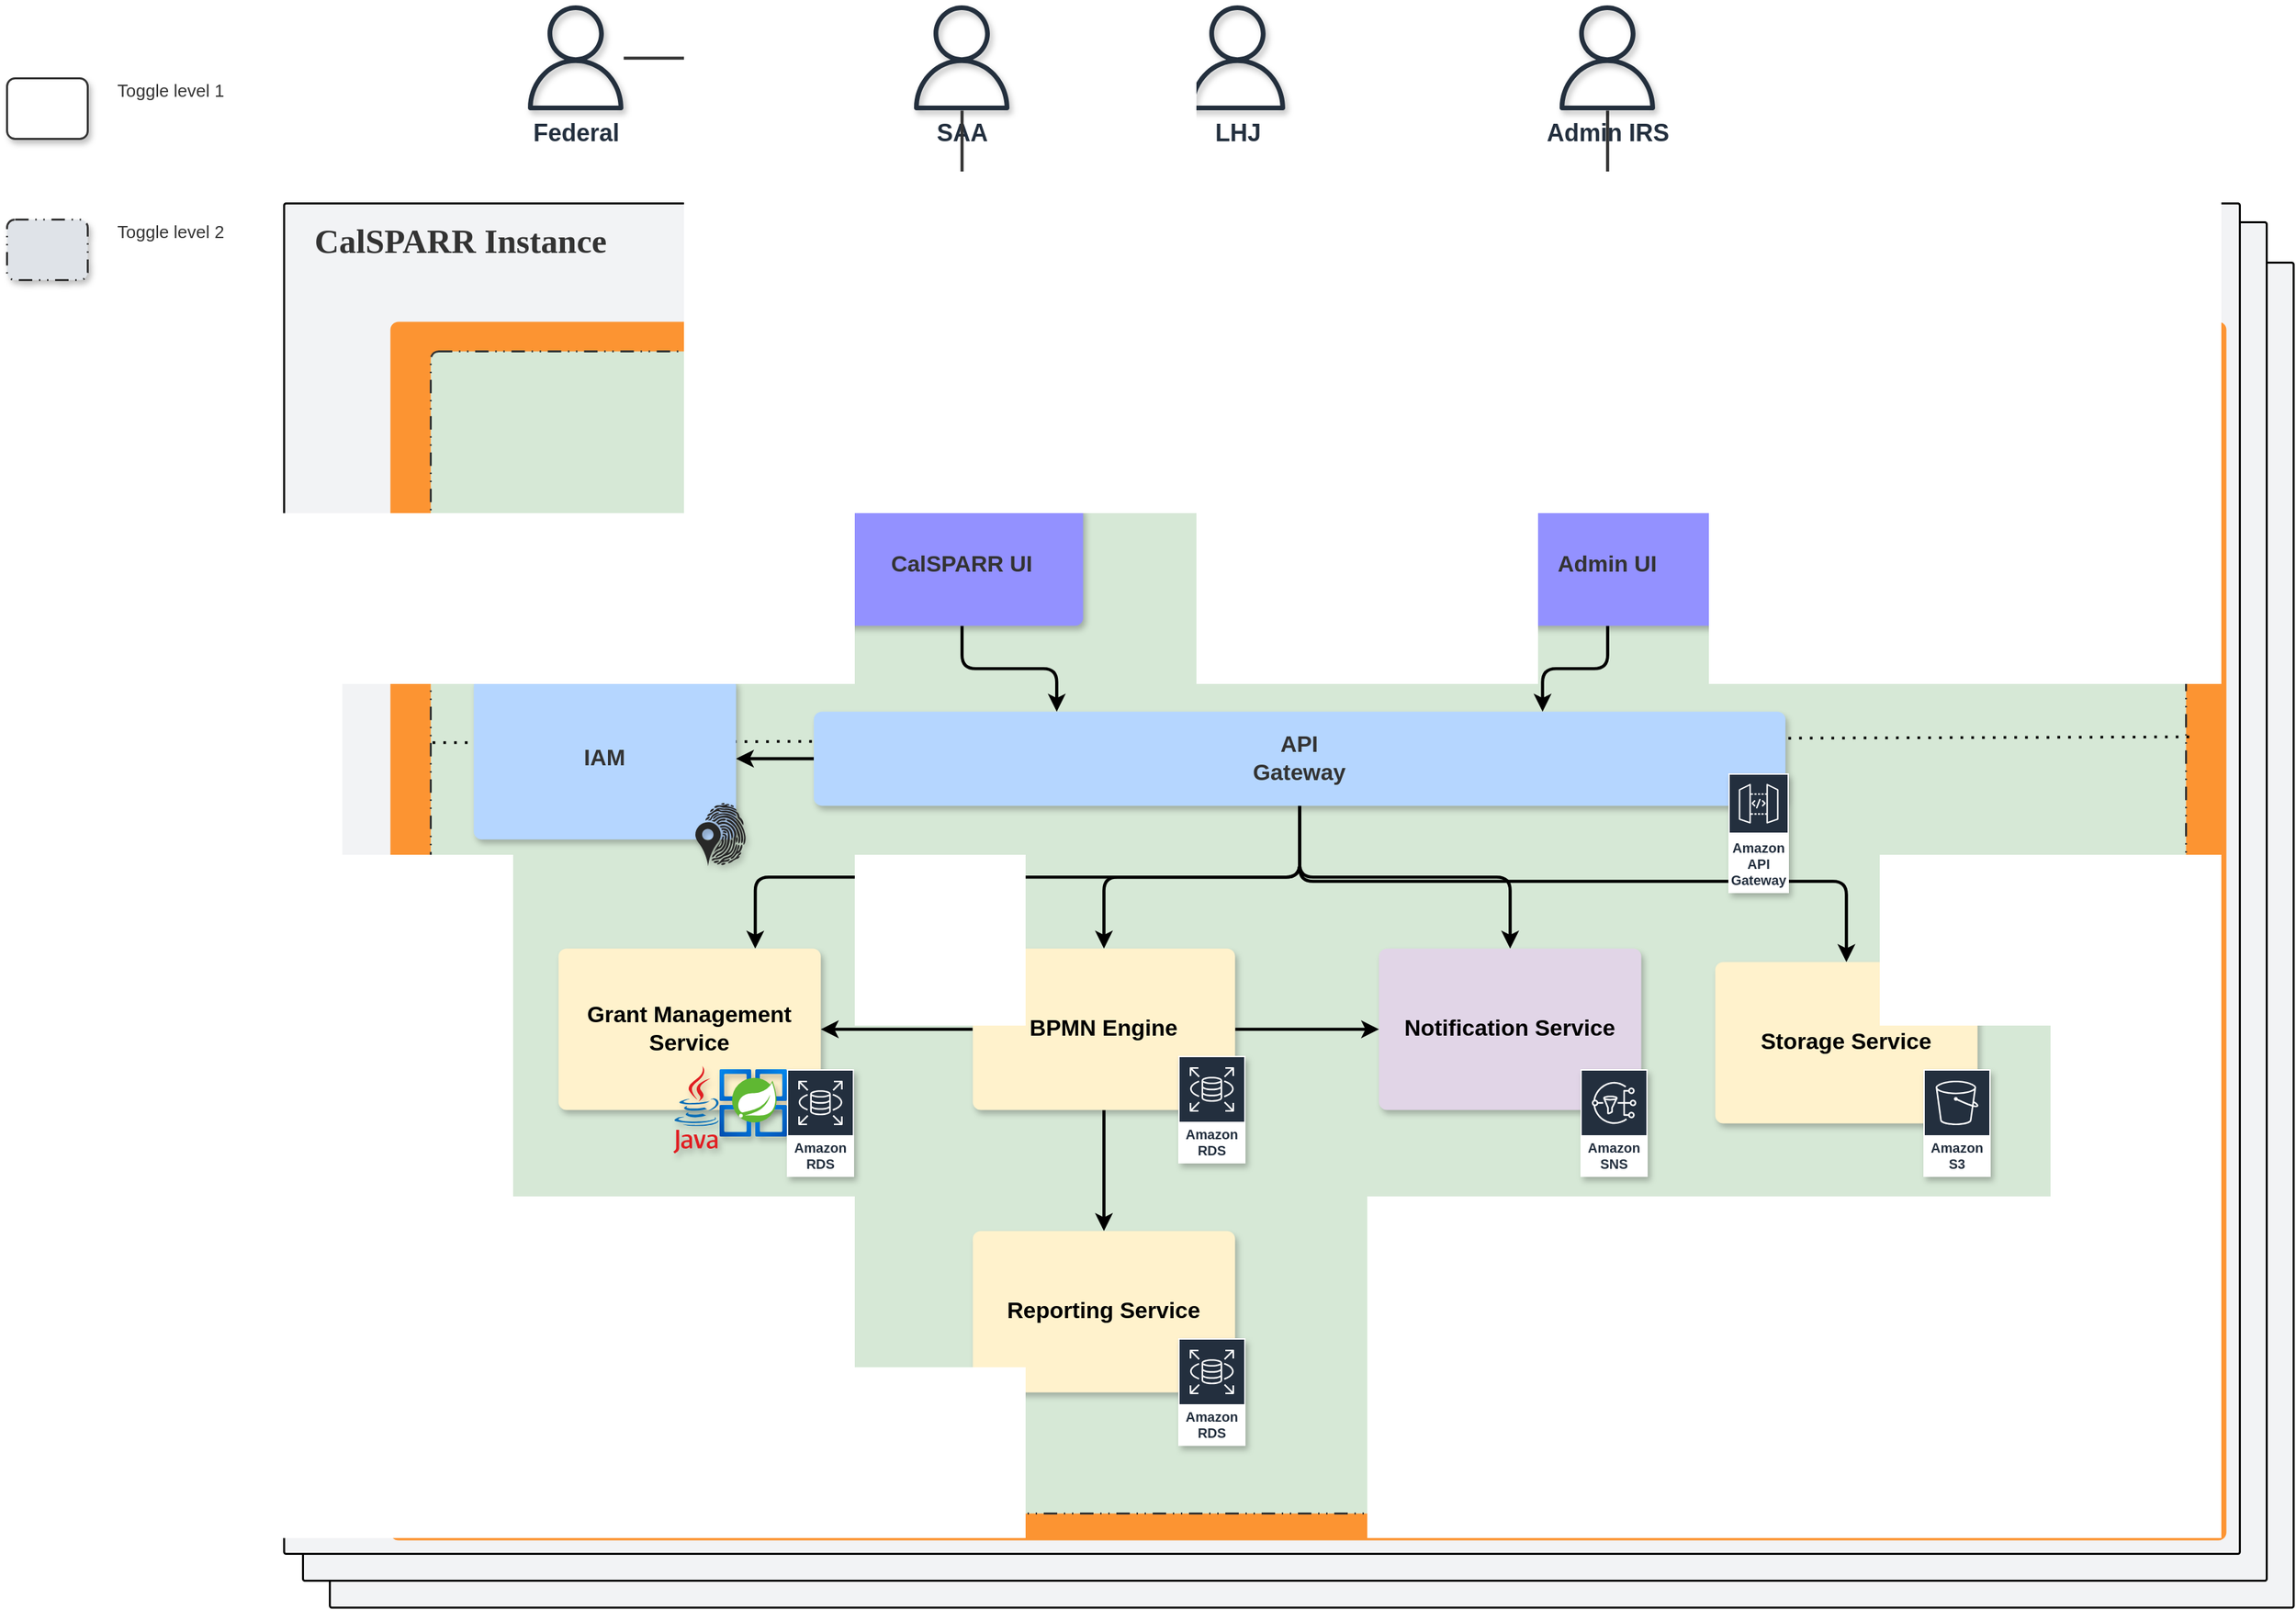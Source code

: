 <mxfile version="20.8.13" type="github">
  <diagram name="Page-1" id="ZL9llnMIiDAoYE5cNbjL">
    <mxGraphModel dx="2760" dy="1587" grid="1" gridSize="10" guides="1" tooltips="1" connect="1" arrows="1" fold="1" page="1" pageScale="1" pageWidth="850" pageHeight="1100" math="0" shadow="0">
      <root>
        <mxCell id="0" />
        <mxCell id="1" parent="0" />
        <mxCell id="P8g401ghQ22w53UVM1DY-1" value="" style="html=1;overflow=block;blockSpacing=1;whiteSpace=wrap;fontSize=13;spacing=3.8;verticalAlign=top;strokeOpacity=100;fillOpacity=100;rounded=1;absoluteArcSize=1;arcSize=3;fillColor=#f2f3f5;strokeWidth=1.5;lucidId=pVvWxk0Ia~Pk;" parent="1" vertex="1">
          <mxGeometry x="360" y="550" width="1460" height="1000" as="geometry" />
        </mxCell>
        <UserObject label="" id="P8g401ghQ22w53UVM1DY-2">
          <mxCell style="html=1;overflow=block;blockSpacing=1;whiteSpace=wrap;fontSize=13;align=center;spacing=3.8;strokeColor=#333333;strokeOpacity=100;fillOpacity=100;rounded=1;absoluteArcSize=1;arcSize=12;shadow=1;fillColor=#ffffff;strokeWidth=1.5;lucidId=IPwWHGdw2nao;" parent="1" vertex="1">
            <mxGeometry x="120" y="413" width="60" height="45" as="geometry" />
          </mxCell>
        </UserObject>
        <mxCell id="P8g401ghQ22w53UVM1DY-3" value="Toggle level 2" style="html=1;overflow=block;blockSpacing=1;whiteSpace=wrap;fontSize=13;fontColor=#333333;align=center;spacing=3.8;strokeOpacity=0;fillOpacity=0;rounded=1;absoluteArcSize=1;arcSize=12;fillColor=#ffffff;strokeWidth=0.8;lucidId=yLwWw0UdMnoo;" parent="1" vertex="1">
          <mxGeometry x="197" y="512" width="90" height="30" as="geometry" />
        </mxCell>
        <UserObject label="" id="P8g401ghQ22w53UVM1DY-4">
          <mxCell style="html=1;overflow=block;blockSpacing=1;whiteSpace=wrap;fontSize=13;align=center;spacing=3.8;strokeColor=#333333;strokeOpacity=100;fillOpacity=100;rounded=1;absoluteArcSize=1;arcSize=12;shadow=1;fillColor=#dfe3e8;dashed=1;fixDash=1;dashPattern=10 5 1 5 1 5;strokeWidth=1.5;lucidId=MPwWRym5K77E;" parent="1" vertex="1">
            <mxGeometry x="120" y="518" width="60" height="45" as="geometry" />
          </mxCell>
        </UserObject>
        <mxCell id="P8g401ghQ22w53UVM1DY-5" value="Toggle level 1" style="html=1;overflow=block;blockSpacing=1;whiteSpace=wrap;fontSize=13;fontColor=#333333;align=center;spacing=3.8;strokeOpacity=0;fillOpacity=0;rounded=1;absoluteArcSize=1;arcSize=12;fillColor=#ffffff;strokeWidth=0.8;lucidId=hQwWpazRpdXx;" parent="1" vertex="1">
          <mxGeometry x="197" y="407" width="90" height="30" as="geometry" />
        </mxCell>
        <mxCell id="P8g401ghQ22w53UVM1DY-6" value="CalSPARR Instance" style="html=1;overflow=block;blockSpacing=1;whiteSpace=wrap;fontSize=25.2;fontFamily=Liberation Serif;fontColor=#333333;fontStyle=1;align=center;spacing=3.8;strokeOpacity=0;fillOpacity=0;rounded=1;absoluteArcSize=1;arcSize=12;fillColor=#ffffff;strokeWidth=0.8;lucidId=6a1sIL9D6leS;" parent="1" vertex="1">
          <mxGeometry x="347" y="511" width="285" height="80" as="geometry" />
        </mxCell>
        <mxCell id="P8g401ghQ22w53UVM1DY-7" value="" style="html=1;overflow=block;blockSpacing=1;whiteSpace=wrap;fontSize=13;align=center;spacing=9;strokeOpacity=0;fillOpacity=100;rounded=1;absoluteArcSize=1;arcSize=12;fillColor=#fc9432;strokeWidth=1.5;lucidId=ac1sf3zzMqV4;" parent="1" vertex="1">
          <mxGeometry x="437" y="610" width="1260" height="784" as="geometry" />
        </mxCell>
        <mxCell id="P8g401ghQ22w53UVM1DY-8" value="" style="html=1;overflow=block;blockSpacing=1;whiteSpace=wrap;fontSize=13;align=center;spacing=9;strokeColor=#333333;strokeOpacity=100;fillOpacity=100;rounded=1;absoluteArcSize=1;arcSize=12;fillColor=#d6e8d6;dashed=1;fixDash=1;dashPattern=10 5 1 5 1 5;strokeWidth=1.5;lucidId=_x1s2IHNr.kk;" parent="1" vertex="1">
          <mxGeometry x="467" y="632" width="1200" height="735" as="geometry" />
        </mxCell>
        <mxCell id="P8g401ghQ22w53UVM1DY-9" value="" style="html=1;overflow=block;blockSpacing=1;whiteSpace=wrap;shape=image;fontSize=13;spacing=0;strokeColor=none;strokeOpacity=100;strokeWidth=0;image=https://images.lucid.app/images/02ca23be-feb2-4278-98da-d539b7ae8bde/content;imageAspect=0;lucidId=_A1sTdQJRkO_;" parent="1" vertex="1">
          <mxGeometry x="467" y="632" width="152" height="80" as="geometry" />
        </mxCell>
        <mxCell id="P8g401ghQ22w53UVM1DY-10" value="CalSPARR Instance" style="html=1;overflow=block;blockSpacing=1;whiteSpace=wrap;fontSize=25.2;fontFamily=Liberation Serif;fontColor=#333333;fontStyle=1;align=center;spacing=3.8;strokeOpacity=0;fillOpacity=0;rounded=1;absoluteArcSize=1;arcSize=12;fillColor=#ffffff;strokeWidth=0.8;lucidId=FE1sSeY4hIWB;" parent="1" vertex="1">
          <mxGeometry x="1064" y="999" width="285" height="80" as="geometry" />
        </mxCell>
        <mxCell id="P8g401ghQ22w53UVM1DY-11" value="" style="html=1;overflow=block;blockSpacing=1;whiteSpace=wrap;fontSize=13;align=center;spacing=9;strokeOpacity=0;fillOpacity=100;rounded=1;absoluteArcSize=1;arcSize=12;fillColor=#fc9432;strokeWidth=1.5;lucidId=FE1svdnCz8G0;" parent="1" vertex="1">
          <mxGeometry x="419" y="599" width="1260" height="784" as="geometry" />
        </mxCell>
        <mxCell id="P8g401ghQ22w53UVM1DY-12" value="" style="html=1;overflow=block;blockSpacing=1;whiteSpace=wrap;fontSize=13;align=center;spacing=9;strokeColor=#333333;strokeOpacity=100;fillOpacity=100;rounded=1;absoluteArcSize=1;arcSize=12;fillColor=#d6e8d6;dashed=1;fixDash=1;dashPattern=10 5 1 5 1 5;strokeWidth=1.5;lucidId=FE1smRVR9KFN;" parent="1" vertex="1">
          <mxGeometry x="449" y="621" width="1200" height="735" as="geometry" />
        </mxCell>
        <mxCell id="P8g401ghQ22w53UVM1DY-13" value="" style="html=1;overflow=block;blockSpacing=1;whiteSpace=wrap;shape=image;fontSize=13;spacing=0;strokeColor=none;strokeOpacity=100;strokeWidth=0;image=https://images.lucid.app/images/02ca23be-feb2-4278-98da-d539b7ae8bde/content;imageAspect=0;lucidId=FE1s4Scfv~X7;" parent="1" vertex="1">
          <mxGeometry x="1174" y="1080" width="152" height="80" as="geometry" />
        </mxCell>
        <mxCell id="P8g401ghQ22w53UVM1DY-14" value="" style="html=1;overflow=block;blockSpacing=1;whiteSpace=wrap;fontSize=13;spacing=3.8;verticalAlign=top;strokeOpacity=100;fillOpacity=100;rounded=1;absoluteArcSize=1;arcSize=3;fillColor=#f2f3f5;strokeWidth=1.5;lucidId=GE1sbn~6YMK8;strokeColor=default;" parent="1" vertex="1">
          <mxGeometry x="340" y="520" width="1460" height="1010" as="geometry" />
        </mxCell>
        <mxCell id="5twyUhNr-_iRadOsDW5a-31" value="" style="html=1;overflow=block;blockSpacing=1;whiteSpace=wrap;fontSize=13;spacing=3.8;verticalAlign=top;strokeOpacity=100;fillOpacity=100;rounded=1;absoluteArcSize=1;arcSize=3;fillColor=#f2f3f5;strokeWidth=1.5;lucidId=GE1sbn~6YMK8;strokeColor=default;" vertex="1" parent="1">
          <mxGeometry x="326" y="506" width="1454" height="1004" as="geometry" />
        </mxCell>
        <mxCell id="P8g401ghQ22w53UVM1DY-15" value="CalSPARR Instance" style="html=1;overflow=block;blockSpacing=1;whiteSpace=wrap;fontSize=25.2;fontFamily=Liberation Serif;fontColor=#333333;fontStyle=1;align=center;spacing=3.8;strokeOpacity=0;fillOpacity=0;rounded=1;absoluteArcSize=1;arcSize=12;fillColor=#ffffff;strokeWidth=0.8;lucidId=GE1sdZSpmYuS;" parent="1" vertex="1">
          <mxGeometry x="315" y="495" width="285" height="80" as="geometry" />
        </mxCell>
        <mxCell id="P8g401ghQ22w53UVM1DY-16" value="" style="html=1;overflow=block;blockSpacing=1;whiteSpace=wrap;fontSize=13;align=center;spacing=9;strokeOpacity=0;fillOpacity=100;rounded=1;absoluteArcSize=1;arcSize=12;fillColor=#fc9432;strokeWidth=1.5;lucidId=GE1s40FGS-a-;" parent="1" vertex="1">
          <mxGeometry x="405" y="594" width="1365" height="906" as="geometry" />
        </mxCell>
        <mxCell id="P8g401ghQ22w53UVM1DY-17" value="" style="html=1;overflow=block;blockSpacing=1;whiteSpace=wrap;fontSize=13;align=center;spacing=9;strokeColor=#333333;strokeOpacity=100;fillOpacity=100;rounded=1;absoluteArcSize=1;arcSize=12;fillColor=#d6e8d6;dashed=1;fixDash=1;dashPattern=10 5 1 5 1 5;strokeWidth=1.5;lucidId=GE1s.uU24fmw;" parent="1" vertex="1">
          <mxGeometry x="435" y="616" width="1305" height="864" as="geometry" />
        </mxCell>
        <mxCell id="P8g401ghQ22w53UVM1DY-18" value="" style="html=1;overflow=block;blockSpacing=1;whiteSpace=wrap;shape=image;fontSize=13;spacing=0;strokeColor=none;strokeOpacity=100;strokeWidth=0;image=https://images.lucid.app/images/02ca23be-feb2-4278-98da-d539b7ae8bde/content;imageAspect=0;lucidId=GE1shDNeNhdT;" parent="1" vertex="1">
          <mxGeometry x="435" y="616" width="152" height="80" as="geometry" />
        </mxCell>
        <mxCell id="5twyUhNr-_iRadOsDW5a-37" style="edgeStyle=orthogonalEdgeStyle;rounded=1;orthogonalLoop=1;jettySize=auto;html=1;entryX=0;entryY=0.75;entryDx=0;entryDy=0;fontSize=18;strokeWidth=2.3;" edge="1" parent="1" source="P8g401ghQ22w53UVM1DY-22" target="5twyUhNr-_iRadOsDW5a-6">
          <mxGeometry relative="1" as="geometry" />
        </mxCell>
        <mxCell id="P8g401ghQ22w53UVM1DY-22" value="CalSPARR UI" style="html=1;overflow=block;blockSpacing=1;whiteSpace=wrap;fontSize=16.8;fontColor=#333333;fontStyle=1;align=center;spacing=9;strokeOpacity=0;fillOpacity=100;rounded=1;absoluteArcSize=1;arcSize=12;fillColor=#9391ff;strokeWidth=1.5;lucidId=pS1seb5MG7tP;glass=0;shadow=1;" parent="1" vertex="1">
          <mxGeometry x="740" y="730" width="180" height="90" as="geometry" />
        </mxCell>
        <mxCell id="5twyUhNr-_iRadOsDW5a-38" style="edgeStyle=orthogonalEdgeStyle;rounded=1;orthogonalLoop=1;jettySize=auto;html=1;entryX=0;entryY=0.25;entryDx=0;entryDy=0;strokeWidth=2.3;fontSize=18;" edge="1" parent="1" source="P8g401ghQ22w53UVM1DY-23" target="5twyUhNr-_iRadOsDW5a-6">
          <mxGeometry relative="1" as="geometry" />
        </mxCell>
        <mxCell id="P8g401ghQ22w53UVM1DY-23" value="Admin UI" style="html=1;overflow=block;blockSpacing=1;whiteSpace=wrap;fontSize=16.8;fontColor=#333333;fontStyle=1;align=center;spacing=9;strokeOpacity=0;fillOpacity=100;rounded=1;absoluteArcSize=1;arcSize=12;fillColor=#9391ff;strokeWidth=1.5;lucidId=0S1shmtyHcHt;glass=0;shadow=1;" parent="1" vertex="1">
          <mxGeometry x="1220" y="730" width="180" height="90" as="geometry" />
        </mxCell>
        <mxCell id="P8g401ghQ22w53UVM1DY-25" value="" style="html=1;jettySize=18;whiteSpace=wrap;fontSize=13;strokeColor=#333333;strokeOpacity=100;strokeWidth=2.3;rounded=1;arcSize=24;edgeStyle=orthogonalEdgeStyle;startArrow=none;endArrow=block;endFill=1;entryX=0.5;entryY=0;lucidId=QT1ssNFayG2.;entryDx=0;entryDy=0;" parent="1" source="5twyUhNr-_iRadOsDW5a-1" target="P8g401ghQ22w53UVM1DY-23" edge="1">
          <mxGeometry width="100" height="100" relative="1" as="geometry">
            <Array as="points">
              <mxPoint x="1310" y="570" />
              <mxPoint x="1310" y="570" />
            </Array>
          </mxGeometry>
        </mxCell>
        <mxCell id="P8g401ghQ22w53UVM1DY-27" value="" style="html=1;jettySize=18;whiteSpace=wrap;fontSize=13;strokeColor=#333333;strokeOpacity=100;strokeWidth=2.3;rounded=1;arcSize=24;edgeStyle=orthogonalEdgeStyle;startArrow=none;endArrow=block;endFill=1;entryX=0.5;entryY=0;lucidId=dV1sgdLcqwm~;entryDx=0;entryDy=0;" parent="1" source="5twyUhNr-_iRadOsDW5a-2" target="P8g401ghQ22w53UVM1DY-22" edge="1">
          <mxGeometry width="100" height="100" relative="1" as="geometry">
            <Array as="points">
              <mxPoint x="950" y="398" />
              <mxPoint x="950" y="580" />
              <mxPoint x="830" y="580" />
            </Array>
            <mxPoint x="220" y="910" as="sourcePoint" />
          </mxGeometry>
        </mxCell>
        <mxCell id="P8g401ghQ22w53UVM1DY-28" value="" style="html=1;jettySize=18;whiteSpace=wrap;fontSize=13;strokeColor=#333333;strokeOpacity=100;strokeWidth=2.3;rounded=1;arcSize=24;edgeStyle=orthogonalEdgeStyle;startArrow=none;endArrow=block;endFill=1;entryX=0.5;entryY=0;lucidId=HV1sNcBhEZPJ;entryDx=0;entryDy=0;" parent="1" source="5twyUhNr-_iRadOsDW5a-4" target="P8g401ghQ22w53UVM1DY-22" edge="1">
          <mxGeometry width="100" height="100" relative="1" as="geometry">
            <Array as="points">
              <mxPoint x="720" y="398" />
              <mxPoint x="720" y="580" />
              <mxPoint x="830" y="580" />
            </Array>
            <mxPoint x="150.5" y="701" as="sourcePoint" />
          </mxGeometry>
        </mxCell>
        <mxCell id="5twyUhNr-_iRadOsDW5a-1" value="&lt;font style=&quot;font-size: 18px;&quot;&gt;&lt;b&gt;Admin IRS&lt;/b&gt;&lt;/font&gt;" style="outlineConnect=0;fontColor=#232F3E;gradientColor=none;fillColor=#232F3D;strokeColor=none;dashed=0;verticalLabelPosition=bottom;verticalAlign=top;align=center;html=1;fontSize=12;fontStyle=0;aspect=fixed;pointerEvents=1;shape=mxgraph.aws4.user;shadow=1;" vertex="1" parent="1">
          <mxGeometry x="1271" y="359" width="78" height="78" as="geometry" />
        </mxCell>
        <mxCell id="5twyUhNr-_iRadOsDW5a-3" value="&lt;font style=&quot;font-size: 18px;&quot;&gt;&lt;b&gt;SAA&lt;/b&gt;&lt;/font&gt;" style="sketch=0;outlineConnect=0;fontColor=#232F3E;gradientColor=none;fillColor=#232F3D;strokeColor=none;dashed=0;verticalLabelPosition=bottom;verticalAlign=top;align=center;html=1;fontSize=12;fontStyle=0;aspect=fixed;pointerEvents=1;shape=mxgraph.aws4.user;shadow=1;" vertex="1" parent="1">
          <mxGeometry x="791" y="359" width="78" height="78" as="geometry" />
        </mxCell>
        <mxCell id="5twyUhNr-_iRadOsDW5a-4" value="&lt;font style=&quot;font-size: 18px;&quot;&gt;&lt;b&gt;Federal&lt;/b&gt;&lt;/font&gt;" style="sketch=0;outlineConnect=0;fontColor=#232F3E;gradientColor=none;fillColor=#232F3D;strokeColor=none;dashed=0;verticalLabelPosition=bottom;verticalAlign=top;align=center;html=1;fontSize=12;fontStyle=0;aspect=fixed;pointerEvents=1;shape=mxgraph.aws4.user;shadow=1;" vertex="1" parent="1">
          <mxGeometry x="504" y="359" width="78" height="78" as="geometry" />
        </mxCell>
        <mxCell id="5twyUhNr-_iRadOsDW5a-5" value="" style="endArrow=none;dashed=1;html=1;dashPattern=1 3;strokeWidth=2;rounded=0;fontSize=18;exitX=1.002;exitY=0.332;exitDx=0;exitDy=0;entryX=-0.003;entryY=0.337;entryDx=0;entryDy=0;exitPerimeter=0;entryPerimeter=0;" edge="1" parent="1" source="P8g401ghQ22w53UVM1DY-17" target="P8g401ghQ22w53UVM1DY-17">
          <mxGeometry width="50" height="50" relative="1" as="geometry">
            <mxPoint x="812.7" y="679.625" as="sourcePoint" />
            <mxPoint x="812.7" y="1200.005" as="targetPoint" />
          </mxGeometry>
        </mxCell>
        <mxCell id="5twyUhNr-_iRadOsDW5a-39" style="edgeStyle=orthogonalEdgeStyle;rounded=1;orthogonalLoop=1;jettySize=auto;html=1;entryX=0.75;entryY=0;entryDx=0;entryDy=0;strokeWidth=2.3;fontSize=18;" edge="1" parent="1" source="5twyUhNr-_iRadOsDW5a-6" target="5twyUhNr-_iRadOsDW5a-16">
          <mxGeometry relative="1" as="geometry" />
        </mxCell>
        <mxCell id="5twyUhNr-_iRadOsDW5a-40" style="edgeStyle=orthogonalEdgeStyle;rounded=1;orthogonalLoop=1;jettySize=auto;html=1;strokeWidth=2.3;fontSize=18;" edge="1" parent="1" source="5twyUhNr-_iRadOsDW5a-6" target="5twyUhNr-_iRadOsDW5a-17">
          <mxGeometry relative="1" as="geometry">
            <Array as="points" />
          </mxGeometry>
        </mxCell>
        <mxCell id="5twyUhNr-_iRadOsDW5a-41" style="edgeStyle=orthogonalEdgeStyle;rounded=1;orthogonalLoop=1;jettySize=auto;html=1;entryX=0.5;entryY=0;entryDx=0;entryDy=0;strokeWidth=2.3;fontSize=18;exitX=1;exitY=0.5;exitDx=0;exitDy=0;" edge="1" parent="1" source="5twyUhNr-_iRadOsDW5a-6" target="5twyUhNr-_iRadOsDW5a-18">
          <mxGeometry relative="1" as="geometry">
            <Array as="points">
              <mxPoint x="1081" y="1010" />
              <mxPoint x="1488" y="1010" />
            </Array>
          </mxGeometry>
        </mxCell>
        <mxCell id="5twyUhNr-_iRadOsDW5a-45" style="edgeStyle=orthogonalEdgeStyle;rounded=1;orthogonalLoop=1;jettySize=auto;html=1;strokeWidth=2.3;fontSize=18;" edge="1" parent="1" source="5twyUhNr-_iRadOsDW5a-6" target="5twyUhNr-_iRadOsDW5a-15">
          <mxGeometry relative="1" as="geometry" />
        </mxCell>
        <mxCell id="5twyUhNr-_iRadOsDW5a-46" style="edgeStyle=orthogonalEdgeStyle;rounded=1;orthogonalLoop=1;jettySize=auto;html=1;strokeWidth=2.3;fontSize=18;" edge="1" parent="1" source="5twyUhNr-_iRadOsDW5a-6" target="P8g401ghQ22w53UVM1DY-29">
          <mxGeometry relative="1" as="geometry" />
        </mxCell>
        <mxCell id="5twyUhNr-_iRadOsDW5a-6" value="API&lt;br&gt;Gateway" style="html=1;overflow=block;blockSpacing=1;whiteSpace=wrap;fontSize=16.8;fontColor=#333333;fontStyle=1;align=center;spacing=9;strokeOpacity=0;fillOpacity=100;rounded=1;absoluteArcSize=1;arcSize=12;fillColor=#b5d6ff;strokeWidth=1.5;lucidId=G01s0ZZrJJ_t;flipV=0;flipH=0;horizontal=0;rotation=90;shadow=1;glass=0;gradientColor=none;" vertex="1" parent="1">
          <mxGeometry x="1046" y="557.63" width="70" height="722.37" as="geometry" />
        </mxCell>
        <mxCell id="P8g401ghQ22w53UVM1DY-29" value="IAM" style="html=1;overflow=block;blockSpacing=1;whiteSpace=wrap;fontSize=16.8;fontColor=#333333;fontStyle=1;align=center;spacing=9;strokeOpacity=0;fillOpacity=100;rounded=1;absoluteArcSize=1;arcSize=12;fillColor=#b5d6ff;strokeWidth=1.5;lucidId=G01s0ZZrJJ_t;glass=0;shadow=1;" parent="1" vertex="1">
          <mxGeometry x="467" y="858.82" width="195" height="120" as="geometry" />
        </mxCell>
        <mxCell id="5twyUhNr-_iRadOsDW5a-9" value="" style="html=1;jettySize=18;whiteSpace=wrap;fontSize=13;strokeColor=#333333;strokeOpacity=100;strokeWidth=2.3;rounded=1;arcSize=24;edgeStyle=orthogonalEdgeStyle;startArrow=none;endArrow=none;endFill=1;entryX=0.5;entryY=0;lucidId=dV1sgdLcqwm~;entryDx=0;entryDy=0;" edge="1" parent="1" source="5twyUhNr-_iRadOsDW5a-3" target="P8g401ghQ22w53UVM1DY-22">
          <mxGeometry width="100" height="100" relative="1" as="geometry">
            <Array as="points">
              <mxPoint x="830" y="398" />
            </Array>
            <mxPoint x="736.455" y="398" as="sourcePoint" />
            <mxPoint x="830" y="800" as="targetPoint" />
          </mxGeometry>
        </mxCell>
        <mxCell id="5twyUhNr-_iRadOsDW5a-2" value="&lt;font style=&quot;font-size: 18px;&quot;&gt;&lt;b&gt;LHJ&lt;/b&gt;&lt;/font&gt;" style="outlineConnect=0;fontColor=#232F3E;gradientColor=none;fillColor=#232F3D;strokeColor=none;dashed=0;verticalLabelPosition=bottom;verticalAlign=top;align=center;html=1;fontSize=12;fontStyle=0;aspect=fixed;pointerEvents=1;shape=mxgraph.aws4.user;shadow=1;strokeWidth=15;" vertex="1" parent="1">
          <mxGeometry x="996" y="359" width="78" height="78" as="geometry" />
        </mxCell>
        <mxCell id="5twyUhNr-_iRadOsDW5a-42" style="edgeStyle=orthogonalEdgeStyle;rounded=1;orthogonalLoop=1;jettySize=auto;html=1;entryX=1;entryY=0.5;entryDx=0;entryDy=0;strokeWidth=2.3;fontSize=18;" edge="1" parent="1" source="5twyUhNr-_iRadOsDW5a-15" target="5twyUhNr-_iRadOsDW5a-16">
          <mxGeometry relative="1" as="geometry" />
        </mxCell>
        <mxCell id="5twyUhNr-_iRadOsDW5a-43" style="edgeStyle=orthogonalEdgeStyle;rounded=1;orthogonalLoop=1;jettySize=auto;html=1;strokeWidth=2.3;fontSize=18;" edge="1" parent="1" source="5twyUhNr-_iRadOsDW5a-15" target="5twyUhNr-_iRadOsDW5a-17">
          <mxGeometry relative="1" as="geometry" />
        </mxCell>
        <mxCell id="5twyUhNr-_iRadOsDW5a-44" style="edgeStyle=orthogonalEdgeStyle;rounded=1;orthogonalLoop=1;jettySize=auto;html=1;strokeWidth=2.3;fontSize=18;" edge="1" parent="1" source="5twyUhNr-_iRadOsDW5a-15" target="5twyUhNr-_iRadOsDW5a-32">
          <mxGeometry relative="1" as="geometry" />
        </mxCell>
        <mxCell id="5twyUhNr-_iRadOsDW5a-15" value="BPMN Engine" style="html=1;overflow=block;blockSpacing=1;whiteSpace=wrap;fontSize=16.8;fontStyle=1;align=center;spacing=9;strokeOpacity=0;fillOpacity=100;rounded=1;absoluteArcSize=1;arcSize=12;fillColor=#fff2cc;strokeWidth=1.5;lucidId=G01s0ZZrJJ_t;glass=0;shadow=1;strokeColor=#d6b656;" vertex="1" parent="1">
          <mxGeometry x="838" y="1060" width="195" height="120" as="geometry" />
        </mxCell>
        <mxCell id="5twyUhNr-_iRadOsDW5a-16" value="Grant Management Service" style="html=1;overflow=block;blockSpacing=1;whiteSpace=wrap;fontSize=16.8;fontStyle=1;align=center;spacing=9;strokeOpacity=0;fillOpacity=100;rounded=1;absoluteArcSize=1;arcSize=12;fillColor=#fff2cc;strokeWidth=1.5;lucidId=G01s0ZZrJJ_t;glass=0;shadow=1;strokeColor=#d6b656;" vertex="1" parent="1">
          <mxGeometry x="530" y="1060" width="195" height="120" as="geometry" />
        </mxCell>
        <mxCell id="5twyUhNr-_iRadOsDW5a-17" value="Notification Service" style="html=1;overflow=block;blockSpacing=1;whiteSpace=wrap;fontSize=16.8;fontStyle=1;align=center;spacing=9;strokeOpacity=0;fillOpacity=100;rounded=1;absoluteArcSize=1;arcSize=12;fillColor=#e1d5e7;strokeWidth=1.5;lucidId=G01s0ZZrJJ_t;glass=0;shadow=1;strokeColor=#9673a6;" vertex="1" parent="1">
          <mxGeometry x="1140" y="1060" width="195" height="120" as="geometry" />
        </mxCell>
        <mxCell id="5twyUhNr-_iRadOsDW5a-18" value="Storage Service" style="html=1;overflow=block;blockSpacing=1;whiteSpace=wrap;fontSize=16.8;fontStyle=1;align=center;spacing=9;strokeOpacity=0;fillOpacity=100;rounded=1;absoluteArcSize=1;arcSize=12;fillColor=#fff2cc;strokeWidth=1.5;lucidId=G01s0ZZrJJ_t;glass=0;shadow=1;strokeColor=#d6b656;" vertex="1" parent="1">
          <mxGeometry x="1390" y="1070" width="195" height="120" as="geometry" />
        </mxCell>
        <mxCell id="5twyUhNr-_iRadOsDW5a-20" value="Amazon S3" style="sketch=0;outlineConnect=0;fontColor=#232F3E;gradientColor=none;strokeColor=#ffffff;fillColor=#232F3E;dashed=0;verticalLabelPosition=middle;verticalAlign=bottom;align=center;html=1;whiteSpace=wrap;fontSize=10;fontStyle=1;spacing=3;shape=mxgraph.aws4.productIcon;prIcon=mxgraph.aws4.s3;rounded=1;shadow=1;glass=0;strokeWidth=15;" vertex="1" parent="1">
          <mxGeometry x="1545" y="1150" width="50" height="80" as="geometry" />
        </mxCell>
        <mxCell id="5twyUhNr-_iRadOsDW5a-21" value="Amazon SNS" style="sketch=0;outlineConnect=0;fontColor=#232F3E;gradientColor=none;strokeColor=#ffffff;fillColor=#232F3E;dashed=0;verticalLabelPosition=middle;verticalAlign=bottom;align=center;html=1;whiteSpace=wrap;fontSize=10;fontStyle=1;spacing=3;shape=mxgraph.aws4.productIcon;prIcon=mxgraph.aws4.sns;rounded=1;shadow=1;glass=0;strokeWidth=15;" vertex="1" parent="1">
          <mxGeometry x="1290" y="1150" width="50" height="80" as="geometry" />
        </mxCell>
        <mxCell id="5twyUhNr-_iRadOsDW5a-22" value="" style="aspect=fixed;html=1;points=[];align=center;image;fontSize=12;image=img/lib/azure2/compute/Azure_Spring_Cloud.svg;rounded=1;shadow=1;glass=0;dashed=1;sketch=0;strokeColor=default;strokeWidth=15;gradientColor=none;" vertex="1" parent="1">
          <mxGeometry x="650" y="1150" width="50" height="50" as="geometry" />
        </mxCell>
        <mxCell id="5twyUhNr-_iRadOsDW5a-23" value="" style="shape=image;html=1;verticalAlign=top;verticalLabelPosition=bottom;labelBackgroundColor=#ffffff;imageAspect=0;aspect=fixed;image=https://cdn1.iconfinder.com/data/icons/ionicons-fill-vol-2/512/logo-react-128.png;rounded=1;shadow=1;glass=0;dashed=1;sketch=0;strokeColor=default;strokeWidth=15;fontSize=18;gradientColor=none;" vertex="1" parent="1">
          <mxGeometry x="880" y="790" width="50" height="50" as="geometry" />
        </mxCell>
        <mxCell id="5twyUhNr-_iRadOsDW5a-24" value="" style="shape=image;html=1;verticalAlign=top;verticalLabelPosition=bottom;labelBackgroundColor=#ffffff;imageAspect=0;aspect=fixed;image=https://cdn1.iconfinder.com/data/icons/ionicons-fill-vol-2/512/logo-react-128.png;rounded=1;shadow=1;glass=0;dashed=1;sketch=0;strokeColor=default;strokeWidth=15;fontSize=18;gradientColor=none;" vertex="1" parent="1">
          <mxGeometry x="1362.5" y="790" width="50" height="50" as="geometry" />
        </mxCell>
        <mxCell id="5twyUhNr-_iRadOsDW5a-25" value="" style="verticalLabelPosition=bottom;sketch=0;html=1;fillColor=#282828;strokeColor=none;verticalAlign=top;pointerEvents=1;align=center;shape=mxgraph.cisco_safe.security_icons.iam;rounded=1;shadow=1;glass=0;dashed=1;strokeWidth=15;fontSize=18;" vertex="1" parent="1">
          <mxGeometry x="632" y="952" width="37.5" height="47" as="geometry" />
        </mxCell>
        <mxCell id="5twyUhNr-_iRadOsDW5a-26" value="Amazon API Gateway" style="sketch=0;outlineConnect=0;fontColor=#232F3E;gradientColor=none;strokeColor=#ffffff;fillColor=#232F3E;dashed=0;verticalLabelPosition=middle;verticalAlign=bottom;align=center;html=1;whiteSpace=wrap;fontSize=10;fontStyle=1;spacing=3;shape=mxgraph.aws4.productIcon;prIcon=mxgraph.aws4.api_gateway;rounded=1;shadow=1;glass=0;strokeWidth=15;" vertex="1" parent="1">
          <mxGeometry x="1400" y="930" width="45" height="89" as="geometry" />
        </mxCell>
        <mxCell id="5twyUhNr-_iRadOsDW5a-27" value="Amazon RDS" style="sketch=0;outlineConnect=0;fontColor=#232F3E;gradientColor=none;strokeColor=#ffffff;fillColor=#232F3E;dashed=0;verticalLabelPosition=middle;verticalAlign=bottom;align=center;html=1;whiteSpace=wrap;fontSize=10;fontStyle=1;spacing=3;shape=mxgraph.aws4.productIcon;prIcon=mxgraph.aws4.rds;rounded=1;shadow=1;glass=0;strokeWidth=15;" vertex="1" parent="1">
          <mxGeometry x="991" y="1140" width="50" height="80" as="geometry" />
        </mxCell>
        <mxCell id="5twyUhNr-_iRadOsDW5a-28" value="Amazon RDS" style="sketch=0;outlineConnect=0;fontColor=#232F3E;gradientColor=none;strokeColor=#ffffff;fillColor=#232F3E;dashed=0;verticalLabelPosition=middle;verticalAlign=bottom;align=center;html=1;whiteSpace=wrap;fontSize=10;fontStyle=1;spacing=3;shape=mxgraph.aws4.productIcon;prIcon=mxgraph.aws4.rds;rounded=1;shadow=1;glass=0;strokeWidth=15;" vertex="1" parent="1">
          <mxGeometry x="700" y="1150" width="50" height="80" as="geometry" />
        </mxCell>
        <mxCell id="5twyUhNr-_iRadOsDW5a-29" value="" style="dashed=0;outlineConnect=0;html=1;align=center;labelPosition=center;verticalLabelPosition=bottom;verticalAlign=top;shape=mxgraph.weblogos.java;rounded=1;shadow=1;glass=0;sketch=0;strokeColor=default;strokeWidth=15;fontSize=18;gradientColor=none;" vertex="1" parent="1">
          <mxGeometry x="615.6" y="1147.5" width="34.4" height="65" as="geometry" />
        </mxCell>
        <mxCell id="5twyUhNr-_iRadOsDW5a-32" value="Reporting Service" style="html=1;overflow=block;blockSpacing=1;whiteSpace=wrap;fontSize=16.8;fontStyle=1;align=center;spacing=9;strokeOpacity=0;fillOpacity=100;rounded=1;absoluteArcSize=1;arcSize=12;fillColor=#fff2cc;strokeWidth=1.5;lucidId=G01s0ZZrJJ_t;glass=0;shadow=1;strokeColor=#d6b656;" vertex="1" parent="1">
          <mxGeometry x="838" y="1270" width="195" height="120" as="geometry" />
        </mxCell>
        <mxCell id="5twyUhNr-_iRadOsDW5a-33" value="Amazon RDS" style="sketch=0;outlineConnect=0;fontColor=#232F3E;gradientColor=none;strokeColor=#ffffff;fillColor=#232F3E;dashed=0;verticalLabelPosition=middle;verticalAlign=bottom;align=center;html=1;whiteSpace=wrap;fontSize=10;fontStyle=1;spacing=3;shape=mxgraph.aws4.productIcon;prIcon=mxgraph.aws4.rds;rounded=1;shadow=1;glass=0;strokeWidth=15;" vertex="1" parent="1">
          <mxGeometry x="991" y="1350" width="50" height="80" as="geometry" />
        </mxCell>
      </root>
    </mxGraphModel>
  </diagram>
</mxfile>
